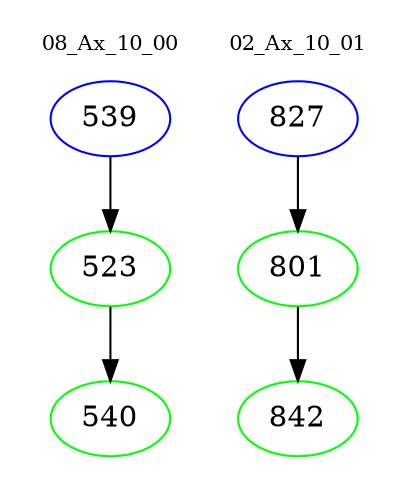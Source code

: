 digraph{
subgraph cluster_0 {
color = white
label = "08_Ax_10_00";
fontsize=10;
T0_539 [label="539", color="blue"]
T0_539 -> T0_523 [color="black"]
T0_523 [label="523", color="green"]
T0_523 -> T0_540 [color="black"]
T0_540 [label="540", color="green"]
}
subgraph cluster_1 {
color = white
label = "02_Ax_10_01";
fontsize=10;
T1_827 [label="827", color="blue"]
T1_827 -> T1_801 [color="black"]
T1_801 [label="801", color="green"]
T1_801 -> T1_842 [color="black"]
T1_842 [label="842", color="green"]
}
}
